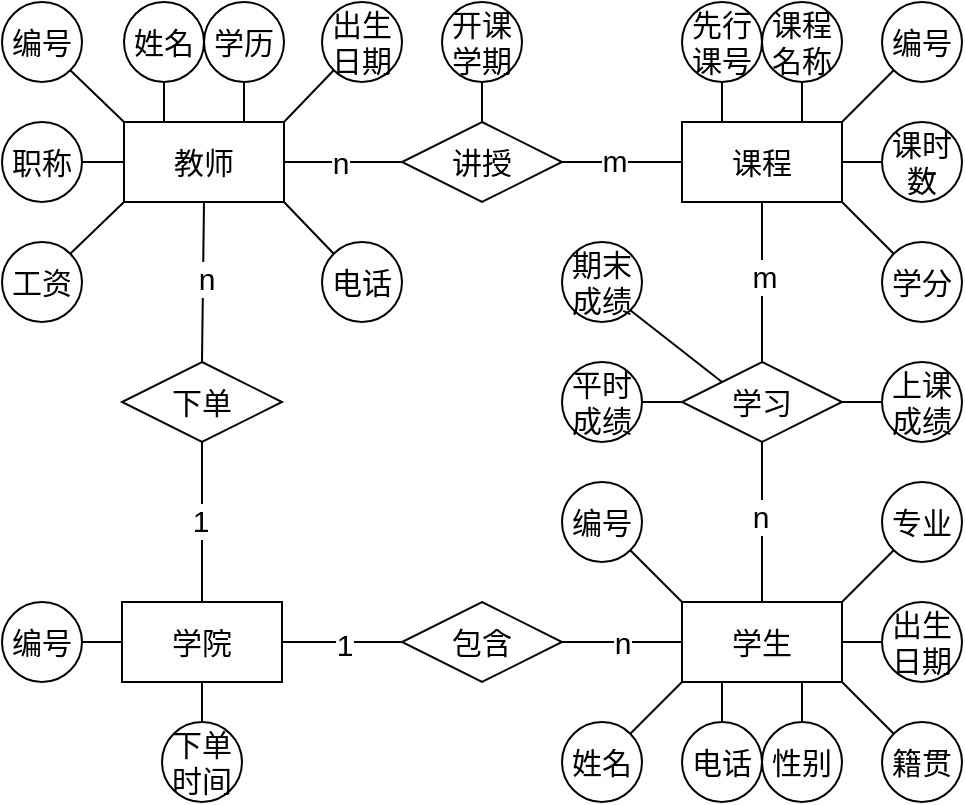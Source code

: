 <mxfile version="22.0.4" type="github">
  <diagram name="Page-1" id="e56a1550-8fbb-45ad-956c-1786394a9013">
    <mxGraphModel dx="1006" dy="573" grid="1" gridSize="10" guides="1" tooltips="1" connect="1" arrows="1" fold="1" page="1" pageScale="1" pageWidth="1100" pageHeight="850" background="none" math="0" shadow="0">
      <root>
        <mxCell id="0" />
        <mxCell id="1" parent="0" />
        <mxCell id="nGp-WrUuMPf5eKJ04AvS-1" value="课程" style="whiteSpace=wrap;html=1;align=center;fillColor=none;fontSize=15;labelBorderColor=none;labelBackgroundColor=none;" vertex="1" parent="1">
          <mxGeometry x="480" y="240" width="80" height="40" as="geometry" />
        </mxCell>
        <mxCell id="nGp-WrUuMPf5eKJ04AvS-2" value="教师" style="whiteSpace=wrap;html=1;align=center;fillColor=none;fontSize=15;labelBorderColor=none;labelBackgroundColor=none;" vertex="1" parent="1">
          <mxGeometry x="201" y="240" width="80" height="40" as="geometry" />
        </mxCell>
        <mxCell id="nGp-WrUuMPf5eKJ04AvS-4" value="学院" style="whiteSpace=wrap;html=1;align=center;fillColor=none;fontSize=15;labelBorderColor=none;labelBackgroundColor=none;" vertex="1" parent="1">
          <mxGeometry x="200" y="480" width="80" height="40" as="geometry" />
        </mxCell>
        <mxCell id="nGp-WrUuMPf5eKJ04AvS-5" value="学生" style="whiteSpace=wrap;html=1;align=center;fillColor=none;fontSize=15;labelBorderColor=none;labelBackgroundColor=none;" vertex="1" parent="1">
          <mxGeometry x="480" y="480" width="80" height="40" as="geometry" />
        </mxCell>
        <mxCell id="nGp-WrUuMPf5eKJ04AvS-8" value="课程名称" style="ellipse;whiteSpace=wrap;html=1;align=center;fontSize=15;fillColor=none;labelBorderColor=none;labelBackgroundColor=none;" vertex="1" parent="1">
          <mxGeometry x="520" y="180" width="40" height="40" as="geometry" />
        </mxCell>
        <mxCell id="nGp-WrUuMPf5eKJ04AvS-11" value="编号" style="ellipse;whiteSpace=wrap;html=1;align=center;fontSize=15;fillColor=none;labelBorderColor=none;labelBackgroundColor=none;" vertex="1" parent="1">
          <mxGeometry x="580" y="180" width="40" height="40" as="geometry" />
        </mxCell>
        <mxCell id="nGp-WrUuMPf5eKJ04AvS-12" value="课时数" style="ellipse;whiteSpace=wrap;html=1;align=center;fontSize=15;fillColor=none;labelBorderColor=none;labelBackgroundColor=none;" vertex="1" parent="1">
          <mxGeometry x="580" y="240" width="40" height="40" as="geometry" />
        </mxCell>
        <mxCell id="nGp-WrUuMPf5eKJ04AvS-13" value="" style="endArrow=none;html=1;rounded=0;exitX=1;exitY=0.5;exitDx=0;exitDy=0;entryX=0;entryY=0.5;entryDx=0;entryDy=0;fontSize=15;labelBorderColor=none;labelBackgroundColor=none;" edge="1" parent="1" source="nGp-WrUuMPf5eKJ04AvS-2" target="nGp-WrUuMPf5eKJ04AvS-15">
          <mxGeometry relative="1" as="geometry">
            <mxPoint x="440" y="390" as="sourcePoint" />
            <mxPoint x="370" y="260" as="targetPoint" />
          </mxGeometry>
        </mxCell>
        <mxCell id="nGp-WrUuMPf5eKJ04AvS-14" value="n" style="edgeLabel;html=1;align=center;verticalAlign=middle;resizable=0;points=[];fontSize=15;labelBorderColor=none;labelBackgroundColor=default;" vertex="1" connectable="0" parent="nGp-WrUuMPf5eKJ04AvS-13">
          <mxGeometry x="-0.074" relative="1" as="geometry">
            <mxPoint as="offset" />
          </mxGeometry>
        </mxCell>
        <mxCell id="nGp-WrUuMPf5eKJ04AvS-15" value="讲授" style="shape=rhombus;perimeter=rhombusPerimeter;whiteSpace=wrap;html=1;align=center;fontSize=15;fillColor=none;labelBorderColor=none;labelBackgroundColor=none;" vertex="1" parent="1">
          <mxGeometry x="340" y="240" width="80" height="40" as="geometry" />
        </mxCell>
        <mxCell id="nGp-WrUuMPf5eKJ04AvS-16" value="" style="endArrow=none;html=1;rounded=0;exitX=1;exitY=0.5;exitDx=0;exitDy=0;entryX=0;entryY=0.5;entryDx=0;entryDy=0;fontSize=15;labelBorderColor=none;labelBackgroundColor=none;" edge="1" parent="1" source="nGp-WrUuMPf5eKJ04AvS-15" target="nGp-WrUuMPf5eKJ04AvS-1">
          <mxGeometry relative="1" as="geometry">
            <mxPoint x="440" y="390" as="sourcePoint" />
            <mxPoint x="600" y="390" as="targetPoint" />
          </mxGeometry>
        </mxCell>
        <mxCell id="nGp-WrUuMPf5eKJ04AvS-17" value="m" style="edgeLabel;html=1;align=center;verticalAlign=middle;resizable=0;points=[];fontSize=15;labelBorderColor=none;labelBackgroundColor=default;" vertex="1" connectable="0" parent="nGp-WrUuMPf5eKJ04AvS-16">
          <mxGeometry x="-0.115" y="1" relative="1" as="geometry">
            <mxPoint x="-1" as="offset" />
          </mxGeometry>
        </mxCell>
        <mxCell id="nGp-WrUuMPf5eKJ04AvS-18" value="" style="endArrow=none;html=1;rounded=0;exitX=0.5;exitY=1;exitDx=0;exitDy=0;entryX=0.75;entryY=0;entryDx=0;entryDy=0;fontSize=15;labelBorderColor=none;labelBackgroundColor=none;" edge="1" parent="1" source="nGp-WrUuMPf5eKJ04AvS-8" target="nGp-WrUuMPf5eKJ04AvS-1">
          <mxGeometry relative="1" as="geometry">
            <mxPoint x="430" y="270" as="sourcePoint" />
            <mxPoint x="490" y="270" as="targetPoint" />
          </mxGeometry>
        </mxCell>
        <mxCell id="nGp-WrUuMPf5eKJ04AvS-19" value="" style="endArrow=none;html=1;rounded=0;entryX=0.75;entryY=0;entryDx=0;entryDy=0;fontSize=15;labelBorderColor=none;labelBackgroundColor=none;exitX=0.5;exitY=1;exitDx=0;exitDy=0;" edge="1" parent="1" source="nGp-WrUuMPf5eKJ04AvS-61" target="nGp-WrUuMPf5eKJ04AvS-2">
          <mxGeometry relative="1" as="geometry">
            <mxPoint x="280" y="230" as="sourcePoint" />
            <mxPoint x="541" y="280" as="targetPoint" />
          </mxGeometry>
        </mxCell>
        <mxCell id="nGp-WrUuMPf5eKJ04AvS-20" value="" style="endArrow=none;html=1;rounded=0;exitX=0.5;exitY=1;exitDx=0;exitDy=0;entryX=0.25;entryY=0;entryDx=0;entryDy=0;fontSize=15;labelBorderColor=none;labelBackgroundColor=none;" edge="1" parent="1" source="nGp-WrUuMPf5eKJ04AvS-62" target="nGp-WrUuMPf5eKJ04AvS-2">
          <mxGeometry relative="1" as="geometry">
            <mxPoint x="221" y="220" as="sourcePoint" />
            <mxPoint x="551" y="290" as="targetPoint" />
          </mxGeometry>
        </mxCell>
        <mxCell id="nGp-WrUuMPf5eKJ04AvS-21" value="" style="endArrow=none;html=1;rounded=0;entryX=0;entryY=0;entryDx=0;entryDy=0;exitX=1;exitY=1;exitDx=0;exitDy=0;fontSize=15;labelBorderColor=none;labelBackgroundColor=none;" edge="1" parent="1" source="nGp-WrUuMPf5eKJ04AvS-63" target="nGp-WrUuMPf5eKJ04AvS-2">
          <mxGeometry relative="1" as="geometry">
            <mxPoint x="175.142" y="214.142" as="sourcePoint" />
            <mxPoint x="171" y="240" as="targetPoint" />
          </mxGeometry>
        </mxCell>
        <mxCell id="nGp-WrUuMPf5eKJ04AvS-22" value="" style="endArrow=none;html=1;rounded=0;exitX=0;exitY=0.5;exitDx=0;exitDy=0;entryX=1;entryY=0.5;entryDx=0;entryDy=0;fontSize=15;labelBorderColor=none;labelBackgroundColor=none;" edge="1" parent="1" source="nGp-WrUuMPf5eKJ04AvS-12" target="nGp-WrUuMPf5eKJ04AvS-1">
          <mxGeometry relative="1" as="geometry">
            <mxPoint x="540" y="220" as="sourcePoint" />
            <mxPoint x="540" y="250" as="targetPoint" />
          </mxGeometry>
        </mxCell>
        <mxCell id="nGp-WrUuMPf5eKJ04AvS-23" value="" style="endArrow=none;html=1;rounded=0;exitX=0;exitY=1;exitDx=0;exitDy=0;entryX=1;entryY=0;entryDx=0;entryDy=0;fontSize=15;labelBorderColor=none;labelBackgroundColor=none;" edge="1" parent="1" source="nGp-WrUuMPf5eKJ04AvS-11" target="nGp-WrUuMPf5eKJ04AvS-1">
          <mxGeometry relative="1" as="geometry">
            <mxPoint x="550" y="230" as="sourcePoint" />
            <mxPoint x="550" y="260" as="targetPoint" />
          </mxGeometry>
        </mxCell>
        <mxCell id="nGp-WrUuMPf5eKJ04AvS-25" value="开课学期" style="ellipse;whiteSpace=wrap;html=1;align=center;fontSize=15;fillColor=none;labelBorderColor=none;labelBackgroundColor=none;" vertex="1" parent="1">
          <mxGeometry x="360" y="180" width="40" height="40" as="geometry" />
        </mxCell>
        <mxCell id="nGp-WrUuMPf5eKJ04AvS-26" value="" style="endArrow=none;html=1;rounded=0;exitX=0.5;exitY=1;exitDx=0;exitDy=0;entryX=0.5;entryY=0;entryDx=0;entryDy=0;fontSize=15;labelBorderColor=none;labelBackgroundColor=none;" edge="1" parent="1" source="nGp-WrUuMPf5eKJ04AvS-25" target="nGp-WrUuMPf5eKJ04AvS-15">
          <mxGeometry relative="1" as="geometry">
            <mxPoint x="420" y="390" as="sourcePoint" />
            <mxPoint x="580" y="390" as="targetPoint" />
          </mxGeometry>
        </mxCell>
        <mxCell id="nGp-WrUuMPf5eKJ04AvS-32" value="编号" style="ellipse;whiteSpace=wrap;html=1;align=center;fontSize=15;fillColor=none;labelBorderColor=none;labelBackgroundColor=none;" vertex="1" parent="1">
          <mxGeometry x="140" y="480" width="40" height="40" as="geometry" />
        </mxCell>
        <mxCell id="nGp-WrUuMPf5eKJ04AvS-33" value="下单&lt;br style=&quot;font-size: 15px;&quot;&gt;时间" style="ellipse;whiteSpace=wrap;html=1;align=center;fontSize=15;fillColor=none;labelBorderColor=none;labelBackgroundColor=none;" vertex="1" parent="1">
          <mxGeometry x="220" y="540" width="40" height="40" as="geometry" />
        </mxCell>
        <mxCell id="nGp-WrUuMPf5eKJ04AvS-34" value="" style="endArrow=none;html=1;rounded=0;entryX=0;entryY=0.5;entryDx=0;entryDy=0;exitX=1;exitY=0.5;exitDx=0;exitDy=0;fontSize=15;labelBorderColor=none;labelBackgroundColor=none;" edge="1" parent="1" source="nGp-WrUuMPf5eKJ04AvS-64" target="nGp-WrUuMPf5eKJ04AvS-2">
          <mxGeometry relative="1" as="geometry">
            <mxPoint x="181" y="260" as="sourcePoint" />
            <mxPoint x="211" y="250" as="targetPoint" />
          </mxGeometry>
        </mxCell>
        <mxCell id="nGp-WrUuMPf5eKJ04AvS-37" value="下单" style="shape=rhombus;perimeter=rhombusPerimeter;whiteSpace=wrap;html=1;align=center;fontSize=15;fillColor=none;labelBorderColor=none;labelBackgroundColor=none;" vertex="1" parent="1">
          <mxGeometry x="200" y="360" width="80" height="40" as="geometry" />
        </mxCell>
        <mxCell id="nGp-WrUuMPf5eKJ04AvS-38" value="" style="endArrow=none;html=1;rounded=0;entryX=0.5;entryY=0;entryDx=0;entryDy=0;exitX=0.5;exitY=1;exitDx=0;exitDy=0;fontSize=15;labelBorderColor=none;labelBackgroundColor=none;" edge="1" parent="1" source="nGp-WrUuMPf5eKJ04AvS-37" target="nGp-WrUuMPf5eKJ04AvS-4">
          <mxGeometry relative="1" as="geometry">
            <mxPoint x="420" y="415" as="sourcePoint" />
            <mxPoint x="80" y="425" as="targetPoint" />
          </mxGeometry>
        </mxCell>
        <mxCell id="nGp-WrUuMPf5eKJ04AvS-100" value="1" style="edgeLabel;html=1;align=center;verticalAlign=middle;resizable=0;points=[];fontSize=15;" vertex="1" connectable="0" parent="nGp-WrUuMPf5eKJ04AvS-38">
          <mxGeometry x="-0.04" y="-1" relative="1" as="geometry">
            <mxPoint as="offset" />
          </mxGeometry>
        </mxCell>
        <mxCell id="nGp-WrUuMPf5eKJ04AvS-40" value="" style="endArrow=none;html=1;rounded=0;exitX=0.5;exitY=0;exitDx=0;exitDy=0;fontSize=15;labelBorderColor=none;labelBackgroundColor=none;entryX=0.5;entryY=1;entryDx=0;entryDy=0;" edge="1" parent="1" source="nGp-WrUuMPf5eKJ04AvS-33" target="nGp-WrUuMPf5eKJ04AvS-4">
          <mxGeometry relative="1" as="geometry">
            <mxPoint x="260" y="470" as="sourcePoint" />
            <mxPoint x="200" y="530" as="targetPoint" />
          </mxGeometry>
        </mxCell>
        <mxCell id="nGp-WrUuMPf5eKJ04AvS-41" value="" style="endArrow=none;html=1;rounded=0;entryX=0;entryY=0.5;entryDx=0;entryDy=0;exitX=1;exitY=0.5;exitDx=0;exitDy=0;fontSize=15;labelBorderColor=none;labelBackgroundColor=none;" edge="1" parent="1" source="nGp-WrUuMPf5eKJ04AvS-32" target="nGp-WrUuMPf5eKJ04AvS-4">
          <mxGeometry relative="1" as="geometry">
            <mxPoint x="180" y="440" as="sourcePoint" />
            <mxPoint x="230" y="470" as="targetPoint" />
          </mxGeometry>
        </mxCell>
        <mxCell id="nGp-WrUuMPf5eKJ04AvS-46" value="编号" style="ellipse;whiteSpace=wrap;html=1;align=center;fontSize=15;fillColor=none;labelBorderColor=none;labelBackgroundColor=none;" vertex="1" parent="1">
          <mxGeometry x="420" y="420" width="40" height="40" as="geometry" />
        </mxCell>
        <mxCell id="nGp-WrUuMPf5eKJ04AvS-48" value="" style="endArrow=none;html=1;rounded=0;entryX=0.5;entryY=1;entryDx=0;entryDy=0;exitX=0.5;exitY=0;exitDx=0;exitDy=0;fontSize=15;labelBorderColor=none;labelBackgroundColor=none;" edge="1" parent="1" source="nGp-WrUuMPf5eKJ04AvS-59" target="nGp-WrUuMPf5eKJ04AvS-1">
          <mxGeometry relative="1" as="geometry">
            <mxPoint x="460" y="300" as="sourcePoint" />
            <mxPoint x="680" y="440" as="targetPoint" />
          </mxGeometry>
        </mxCell>
        <mxCell id="nGp-WrUuMPf5eKJ04AvS-74" value="m" style="edgeLabel;html=1;align=center;verticalAlign=middle;resizable=0;points=[];fontSize=15;" vertex="1" connectable="0" parent="nGp-WrUuMPf5eKJ04AvS-48">
          <mxGeometry x="0.089" y="-1" relative="1" as="geometry">
            <mxPoint as="offset" />
          </mxGeometry>
        </mxCell>
        <mxCell id="nGp-WrUuMPf5eKJ04AvS-50" value="" style="endArrow=none;html=1;rounded=0;fontSize=15;labelBorderColor=none;labelBackgroundColor=none;entryX=0;entryY=0;entryDx=0;entryDy=0;exitX=1;exitY=1;exitDx=0;exitDy=0;" edge="1" parent="1" source="nGp-WrUuMPf5eKJ04AvS-46" target="nGp-WrUuMPf5eKJ04AvS-5">
          <mxGeometry relative="1" as="geometry">
            <mxPoint x="450" y="470" as="sourcePoint" />
            <mxPoint x="490" y="470" as="targetPoint" />
          </mxGeometry>
        </mxCell>
        <mxCell id="nGp-WrUuMPf5eKJ04AvS-52" value="包含" style="shape=rhombus;perimeter=rhombusPerimeter;whiteSpace=wrap;html=1;align=center;fontSize=15;fillColor=none;labelBorderColor=none;labelBackgroundColor=none;" vertex="1" parent="1">
          <mxGeometry x="340" y="480" width="80" height="40" as="geometry" />
        </mxCell>
        <mxCell id="nGp-WrUuMPf5eKJ04AvS-53" value="" style="endArrow=none;html=1;rounded=0;entryX=1;entryY=0.5;entryDx=0;entryDy=0;exitX=0;exitY=0.5;exitDx=0;exitDy=0;fontSize=15;labelBorderColor=none;labelBackgroundColor=none;" edge="1" parent="1" source="nGp-WrUuMPf5eKJ04AvS-52" target="nGp-WrUuMPf5eKJ04AvS-4">
          <mxGeometry relative="1" as="geometry">
            <mxPoint x="320" y="500" as="sourcePoint" />
            <mxPoint x="410" y="540" as="targetPoint" />
          </mxGeometry>
        </mxCell>
        <mxCell id="nGp-WrUuMPf5eKJ04AvS-54" value="1" style="edgeLabel;html=1;align=center;verticalAlign=middle;resizable=0;points=[];fontSize=15;labelBorderColor=none;labelBackgroundColor=default;" vertex="1" connectable="0" parent="nGp-WrUuMPf5eKJ04AvS-53">
          <mxGeometry x="-0.024" y="1" relative="1" as="geometry">
            <mxPoint as="offset" />
          </mxGeometry>
        </mxCell>
        <mxCell id="nGp-WrUuMPf5eKJ04AvS-55" value="" style="endArrow=none;html=1;rounded=0;exitX=0;exitY=0.5;exitDx=0;exitDy=0;entryX=1;entryY=0.5;entryDx=0;entryDy=0;fontSize=15;labelBorderColor=none;labelBackgroundColor=none;" edge="1" parent="1" source="nGp-WrUuMPf5eKJ04AvS-5" target="nGp-WrUuMPf5eKJ04AvS-52">
          <mxGeometry relative="1" as="geometry">
            <mxPoint x="420" y="460" as="sourcePoint" />
            <mxPoint x="380" y="490" as="targetPoint" />
          </mxGeometry>
        </mxCell>
        <mxCell id="nGp-WrUuMPf5eKJ04AvS-56" value="n" style="edgeLabel;html=1;align=center;verticalAlign=middle;resizable=0;points=[];fontSize=15;labelBorderColor=none;labelBackgroundColor=default;" vertex="1" connectable="0" parent="nGp-WrUuMPf5eKJ04AvS-55">
          <mxGeometry x="-0.074" relative="1" as="geometry">
            <mxPoint x="-2" as="offset" />
          </mxGeometry>
        </mxCell>
        <mxCell id="nGp-WrUuMPf5eKJ04AvS-57" value="" style="endArrow=none;html=1;rounded=0;exitX=0.5;exitY=0;exitDx=0;exitDy=0;entryX=0.5;entryY=1;entryDx=0;entryDy=0;fontSize=15;labelBorderColor=none;labelBackgroundColor=none;" edge="1" parent="1" source="nGp-WrUuMPf5eKJ04AvS-5" target="nGp-WrUuMPf5eKJ04AvS-59">
          <mxGeometry relative="1" as="geometry">
            <mxPoint x="530" y="490" as="sourcePoint" />
            <mxPoint x="520" y="420" as="targetPoint" />
          </mxGeometry>
        </mxCell>
        <mxCell id="nGp-WrUuMPf5eKJ04AvS-58" value="n" style="edgeLabel;html=1;align=center;verticalAlign=middle;resizable=0;points=[];fontSize=15;labelBorderColor=none;labelBackgroundColor=default;" vertex="1" connectable="0" parent="nGp-WrUuMPf5eKJ04AvS-57">
          <mxGeometry x="0.077" y="1" relative="1" as="geometry">
            <mxPoint as="offset" />
          </mxGeometry>
        </mxCell>
        <mxCell id="nGp-WrUuMPf5eKJ04AvS-59" value="学习" style="shape=rhombus;perimeter=rhombusPerimeter;whiteSpace=wrap;html=1;align=center;fontSize=15;fillColor=none;labelBorderColor=none;labelBackgroundColor=none;" vertex="1" parent="1">
          <mxGeometry x="480" y="360" width="80" height="40" as="geometry" />
        </mxCell>
        <mxCell id="nGp-WrUuMPf5eKJ04AvS-60" value="出生日期" style="ellipse;whiteSpace=wrap;html=1;align=center;fontSize=15;fillColor=none;labelBorderColor=none;labelBackgroundColor=none;" vertex="1" parent="1">
          <mxGeometry x="300" y="180" width="40" height="40" as="geometry" />
        </mxCell>
        <mxCell id="nGp-WrUuMPf5eKJ04AvS-61" value="学历" style="ellipse;whiteSpace=wrap;html=1;align=center;fontSize=15;fillColor=none;labelBorderColor=none;labelBackgroundColor=none;" vertex="1" parent="1">
          <mxGeometry x="241" y="180" width="40" height="40" as="geometry" />
        </mxCell>
        <mxCell id="nGp-WrUuMPf5eKJ04AvS-62" value="姓名" style="ellipse;whiteSpace=wrap;html=1;align=center;fontSize=15;fillColor=none;labelBorderColor=none;labelBackgroundColor=none;" vertex="1" parent="1">
          <mxGeometry x="201" y="180" width="40" height="40" as="geometry" />
        </mxCell>
        <mxCell id="nGp-WrUuMPf5eKJ04AvS-63" value="编号" style="ellipse;whiteSpace=wrap;html=1;align=center;fontSize=15;fillColor=none;labelBorderColor=none;labelBackgroundColor=none;" vertex="1" parent="1">
          <mxGeometry x="140" y="180" width="40" height="40" as="geometry" />
        </mxCell>
        <mxCell id="nGp-WrUuMPf5eKJ04AvS-64" value="职称" style="ellipse;whiteSpace=wrap;html=1;align=center;fontSize=15;fillColor=none;labelBorderColor=none;labelBackgroundColor=none;" vertex="1" parent="1">
          <mxGeometry x="140" y="240" width="40" height="40" as="geometry" />
        </mxCell>
        <mxCell id="nGp-WrUuMPf5eKJ04AvS-65" value="电话" style="ellipse;whiteSpace=wrap;html=1;align=center;fontSize=15;fillColor=none;labelBorderColor=none;labelBackgroundColor=none;" vertex="1" parent="1">
          <mxGeometry x="300" y="300" width="40" height="40" as="geometry" />
        </mxCell>
        <mxCell id="nGp-WrUuMPf5eKJ04AvS-66" value="工资" style="ellipse;whiteSpace=wrap;html=1;align=center;fontSize=15;fillColor=none;labelBorderColor=none;labelBackgroundColor=none;" vertex="1" parent="1">
          <mxGeometry x="140" y="300" width="40" height="40" as="geometry" />
        </mxCell>
        <mxCell id="nGp-WrUuMPf5eKJ04AvS-67" value="" style="endArrow=none;html=1;rounded=0;entryX=0;entryY=1;entryDx=0;entryDy=0;exitX=1;exitY=0;exitDx=0;exitDy=0;fontSize=15;labelBorderColor=none;labelBackgroundColor=none;" edge="1" parent="1" source="nGp-WrUuMPf5eKJ04AvS-66" target="nGp-WrUuMPf5eKJ04AvS-2">
          <mxGeometry relative="1" as="geometry">
            <mxPoint x="191" y="270" as="sourcePoint" />
            <mxPoint x="211" y="270" as="targetPoint" />
          </mxGeometry>
        </mxCell>
        <mxCell id="nGp-WrUuMPf5eKJ04AvS-68" value="" style="endArrow=none;html=1;rounded=0;entryX=1;entryY=0;entryDx=0;entryDy=0;exitX=0;exitY=1;exitDx=0;exitDy=0;fontSize=15;labelBorderColor=none;labelBackgroundColor=none;" edge="1" parent="1" source="nGp-WrUuMPf5eKJ04AvS-60" target="nGp-WrUuMPf5eKJ04AvS-2">
          <mxGeometry relative="1" as="geometry">
            <mxPoint x="184" y="224" as="sourcePoint" />
            <mxPoint x="211" y="250" as="targetPoint" />
          </mxGeometry>
        </mxCell>
        <mxCell id="nGp-WrUuMPf5eKJ04AvS-69" value="" style="endArrow=none;html=1;rounded=0;entryX=1;entryY=1;entryDx=0;entryDy=0;exitX=0;exitY=0;exitDx=0;exitDy=0;fontSize=15;labelBorderColor=none;labelBackgroundColor=none;" edge="1" parent="1" source="nGp-WrUuMPf5eKJ04AvS-65" target="nGp-WrUuMPf5eKJ04AvS-2">
          <mxGeometry relative="1" as="geometry">
            <mxPoint x="184" y="316" as="sourcePoint" />
            <mxPoint x="211" y="290" as="targetPoint" />
          </mxGeometry>
        </mxCell>
        <mxCell id="nGp-WrUuMPf5eKJ04AvS-70" value="先行课号" style="ellipse;whiteSpace=wrap;html=1;align=center;fontSize=15;fillColor=none;labelBorderColor=none;labelBackgroundColor=none;" vertex="1" parent="1">
          <mxGeometry x="480" y="180" width="40" height="40" as="geometry" />
        </mxCell>
        <mxCell id="nGp-WrUuMPf5eKJ04AvS-71" value="学分" style="ellipse;whiteSpace=wrap;html=1;align=center;fontSize=15;fillColor=none;labelBorderColor=none;labelBackgroundColor=none;" vertex="1" parent="1">
          <mxGeometry x="580" y="300" width="40" height="40" as="geometry" />
        </mxCell>
        <mxCell id="nGp-WrUuMPf5eKJ04AvS-72" value="" style="endArrow=none;html=1;rounded=0;exitX=0.5;exitY=1;exitDx=0;exitDy=0;entryX=0.25;entryY=0;entryDx=0;entryDy=0;fontSize=15;labelBorderColor=none;labelBackgroundColor=none;" edge="1" parent="1" source="nGp-WrUuMPf5eKJ04AvS-70" target="nGp-WrUuMPf5eKJ04AvS-1">
          <mxGeometry relative="1" as="geometry">
            <mxPoint x="550" y="230" as="sourcePoint" />
            <mxPoint x="550" y="250" as="targetPoint" />
          </mxGeometry>
        </mxCell>
        <mxCell id="nGp-WrUuMPf5eKJ04AvS-73" value="" style="endArrow=none;html=1;rounded=0;exitX=0;exitY=0;exitDx=0;exitDy=0;entryX=1;entryY=1;entryDx=0;entryDy=0;fontSize=15;labelBorderColor=none;labelBackgroundColor=none;" edge="1" parent="1" source="nGp-WrUuMPf5eKJ04AvS-71" target="nGp-WrUuMPf5eKJ04AvS-1">
          <mxGeometry relative="1" as="geometry">
            <mxPoint x="596" y="224" as="sourcePoint" />
            <mxPoint x="570" y="250" as="targetPoint" />
          </mxGeometry>
        </mxCell>
        <mxCell id="nGp-WrUuMPf5eKJ04AvS-75" value="专业" style="ellipse;whiteSpace=wrap;html=1;align=center;fontSize=15;fillColor=none;labelBorderColor=none;labelBackgroundColor=none;" vertex="1" parent="1">
          <mxGeometry x="580" y="420" width="40" height="40" as="geometry" />
        </mxCell>
        <mxCell id="nGp-WrUuMPf5eKJ04AvS-80" value="出生日期" style="ellipse;whiteSpace=wrap;html=1;align=center;fontSize=15;fillColor=none;labelBorderColor=none;labelBackgroundColor=none;" vertex="1" parent="1">
          <mxGeometry x="580" y="480" width="40" height="40" as="geometry" />
        </mxCell>
        <mxCell id="nGp-WrUuMPf5eKJ04AvS-81" value="籍贯" style="ellipse;whiteSpace=wrap;html=1;align=center;fontSize=15;fillColor=none;labelBorderColor=none;labelBackgroundColor=none;" vertex="1" parent="1">
          <mxGeometry x="580" y="540" width="40" height="40" as="geometry" />
        </mxCell>
        <mxCell id="nGp-WrUuMPf5eKJ04AvS-82" value="性别" style="ellipse;whiteSpace=wrap;html=1;align=center;fontSize=15;fillColor=none;labelBorderColor=none;labelBackgroundColor=none;" vertex="1" parent="1">
          <mxGeometry x="520" y="540" width="40" height="40" as="geometry" />
        </mxCell>
        <mxCell id="nGp-WrUuMPf5eKJ04AvS-83" value="" style="endArrow=none;html=1;rounded=0;exitX=0.5;exitY=0;exitDx=0;exitDy=0;entryX=0.75;entryY=1;entryDx=0;entryDy=0;fontSize=15;labelBorderColor=none;labelBackgroundColor=none;" edge="1" parent="1" source="nGp-WrUuMPf5eKJ04AvS-82" target="nGp-WrUuMPf5eKJ04AvS-5">
          <mxGeometry relative="1" as="geometry">
            <mxPoint x="510" y="550" as="sourcePoint" />
            <mxPoint x="510" y="530" as="targetPoint" />
          </mxGeometry>
        </mxCell>
        <mxCell id="nGp-WrUuMPf5eKJ04AvS-84" value="姓名" style="ellipse;whiteSpace=wrap;html=1;align=center;fontSize=15;fillColor=none;labelBorderColor=none;labelBackgroundColor=none;" vertex="1" parent="1">
          <mxGeometry x="420" y="540" width="40" height="40" as="geometry" />
        </mxCell>
        <mxCell id="nGp-WrUuMPf5eKJ04AvS-85" value="" style="endArrow=none;html=1;rounded=0;exitX=1;exitY=0;exitDx=0;exitDy=0;entryX=0;entryY=1;entryDx=0;entryDy=0;fontSize=15;labelBorderColor=none;labelBackgroundColor=none;" edge="1" parent="1" source="nGp-WrUuMPf5eKJ04AvS-84" target="nGp-WrUuMPf5eKJ04AvS-5">
          <mxGeometry relative="1" as="geometry">
            <mxPoint x="510" y="550" as="sourcePoint" />
            <mxPoint x="510" y="530" as="targetPoint" />
          </mxGeometry>
        </mxCell>
        <mxCell id="nGp-WrUuMPf5eKJ04AvS-86" value="" style="endArrow=none;html=1;rounded=0;exitX=0;exitY=0;exitDx=0;exitDy=0;entryX=1;entryY=1;entryDx=0;entryDy=0;fontSize=15;labelBorderColor=none;labelBackgroundColor=none;" edge="1" parent="1" source="nGp-WrUuMPf5eKJ04AvS-81" target="nGp-WrUuMPf5eKJ04AvS-5">
          <mxGeometry relative="1" as="geometry">
            <mxPoint x="464" y="556" as="sourcePoint" />
            <mxPoint x="490" y="530" as="targetPoint" />
          </mxGeometry>
        </mxCell>
        <mxCell id="nGp-WrUuMPf5eKJ04AvS-87" value="" style="endArrow=none;html=1;rounded=0;exitX=0;exitY=0.5;exitDx=0;exitDy=0;entryX=1;entryY=0.5;entryDx=0;entryDy=0;fontSize=15;labelBorderColor=none;labelBackgroundColor=none;" edge="1" parent="1" source="nGp-WrUuMPf5eKJ04AvS-80" target="nGp-WrUuMPf5eKJ04AvS-5">
          <mxGeometry relative="1" as="geometry">
            <mxPoint x="596" y="556" as="sourcePoint" />
            <mxPoint x="570" y="530" as="targetPoint" />
          </mxGeometry>
        </mxCell>
        <mxCell id="nGp-WrUuMPf5eKJ04AvS-88" value="" style="endArrow=none;html=1;rounded=0;exitX=0;exitY=1;exitDx=0;exitDy=0;entryX=1;entryY=0;entryDx=0;entryDy=0;fontSize=15;labelBorderColor=none;labelBackgroundColor=none;" edge="1" parent="1" source="nGp-WrUuMPf5eKJ04AvS-75" target="nGp-WrUuMPf5eKJ04AvS-5">
          <mxGeometry relative="1" as="geometry">
            <mxPoint x="590" y="510" as="sourcePoint" />
            <mxPoint x="570" y="510" as="targetPoint" />
          </mxGeometry>
        </mxCell>
        <mxCell id="nGp-WrUuMPf5eKJ04AvS-90" value="电话" style="ellipse;whiteSpace=wrap;html=1;align=center;fontSize=15;fillColor=none;labelBorderColor=none;labelBackgroundColor=none;" vertex="1" parent="1">
          <mxGeometry x="480" y="540" width="40" height="40" as="geometry" />
        </mxCell>
        <mxCell id="nGp-WrUuMPf5eKJ04AvS-91" value="" style="endArrow=none;html=1;rounded=0;exitX=0.5;exitY=0;exitDx=0;exitDy=0;entryX=0.25;entryY=1;entryDx=0;entryDy=0;fontSize=15;labelBorderColor=none;labelBackgroundColor=none;" edge="1" parent="1" source="nGp-WrUuMPf5eKJ04AvS-90" target="nGp-WrUuMPf5eKJ04AvS-5">
          <mxGeometry relative="1" as="geometry">
            <mxPoint x="570" y="550" as="sourcePoint" />
            <mxPoint x="550" y="530" as="targetPoint" />
          </mxGeometry>
        </mxCell>
        <mxCell id="nGp-WrUuMPf5eKJ04AvS-93" value="" style="endArrow=none;html=1;rounded=0;entryX=0.5;entryY=0;entryDx=0;entryDy=0;exitX=0.5;exitY=1;exitDx=0;exitDy=0;fontSize=15;labelBorderColor=none;labelBackgroundColor=none;" edge="1" parent="1" source="nGp-WrUuMPf5eKJ04AvS-2" target="nGp-WrUuMPf5eKJ04AvS-37">
          <mxGeometry relative="1" as="geometry">
            <mxPoint x="250" y="410" as="sourcePoint" />
            <mxPoint x="250" y="490" as="targetPoint" />
          </mxGeometry>
        </mxCell>
        <mxCell id="nGp-WrUuMPf5eKJ04AvS-102" value="n" style="edgeLabel;html=1;align=center;verticalAlign=middle;resizable=0;points=[];fontSize=15;" vertex="1" connectable="0" parent="nGp-WrUuMPf5eKJ04AvS-93">
          <mxGeometry x="-0.061" y="1" relative="1" as="geometry">
            <mxPoint as="offset" />
          </mxGeometry>
        </mxCell>
        <mxCell id="nGp-WrUuMPf5eKJ04AvS-94" value="上课成绩" style="ellipse;whiteSpace=wrap;html=1;align=center;fontSize=15;fillColor=none;labelBorderColor=none;labelBackgroundColor=none;" vertex="1" parent="1">
          <mxGeometry x="580" y="360" width="40" height="40" as="geometry" />
        </mxCell>
        <mxCell id="nGp-WrUuMPf5eKJ04AvS-95" value="平时成绩" style="ellipse;whiteSpace=wrap;html=1;align=center;fontSize=15;fillColor=none;labelBorderColor=none;labelBackgroundColor=none;" vertex="1" parent="1">
          <mxGeometry x="420" y="360" width="40" height="40" as="geometry" />
        </mxCell>
        <mxCell id="nGp-WrUuMPf5eKJ04AvS-96" value="期末成绩" style="ellipse;whiteSpace=wrap;html=1;align=center;fontSize=15;fillColor=none;labelBorderColor=none;labelBackgroundColor=none;" vertex="1" parent="1">
          <mxGeometry x="420" y="300" width="40" height="40" as="geometry" />
        </mxCell>
        <mxCell id="nGp-WrUuMPf5eKJ04AvS-97" value="" style="endArrow=none;html=1;rounded=0;exitX=1;exitY=0.5;exitDx=0;exitDy=0;entryX=0;entryY=0.5;entryDx=0;entryDy=0;" edge="1" parent="1" source="nGp-WrUuMPf5eKJ04AvS-95" target="nGp-WrUuMPf5eKJ04AvS-59">
          <mxGeometry width="50" height="50" relative="1" as="geometry">
            <mxPoint x="430" y="380" as="sourcePoint" />
            <mxPoint x="480" y="330" as="targetPoint" />
          </mxGeometry>
        </mxCell>
        <mxCell id="nGp-WrUuMPf5eKJ04AvS-98" value="" style="endArrow=none;html=1;rounded=0;exitX=0;exitY=0.5;exitDx=0;exitDy=0;entryX=1;entryY=0.5;entryDx=0;entryDy=0;" edge="1" parent="1" source="nGp-WrUuMPf5eKJ04AvS-94" target="nGp-WrUuMPf5eKJ04AvS-59">
          <mxGeometry width="50" height="50" relative="1" as="geometry">
            <mxPoint x="470" y="390" as="sourcePoint" />
            <mxPoint x="490" y="390" as="targetPoint" />
          </mxGeometry>
        </mxCell>
        <mxCell id="nGp-WrUuMPf5eKJ04AvS-99" value="" style="endArrow=none;html=1;rounded=0;exitX=1;exitY=1;exitDx=0;exitDy=0;entryX=0;entryY=0;entryDx=0;entryDy=0;" edge="1" parent="1" source="nGp-WrUuMPf5eKJ04AvS-96" target="nGp-WrUuMPf5eKJ04AvS-59">
          <mxGeometry width="50" height="50" relative="1" as="geometry">
            <mxPoint x="480" y="400" as="sourcePoint" />
            <mxPoint x="500" y="400" as="targetPoint" />
          </mxGeometry>
        </mxCell>
      </root>
    </mxGraphModel>
  </diagram>
</mxfile>
